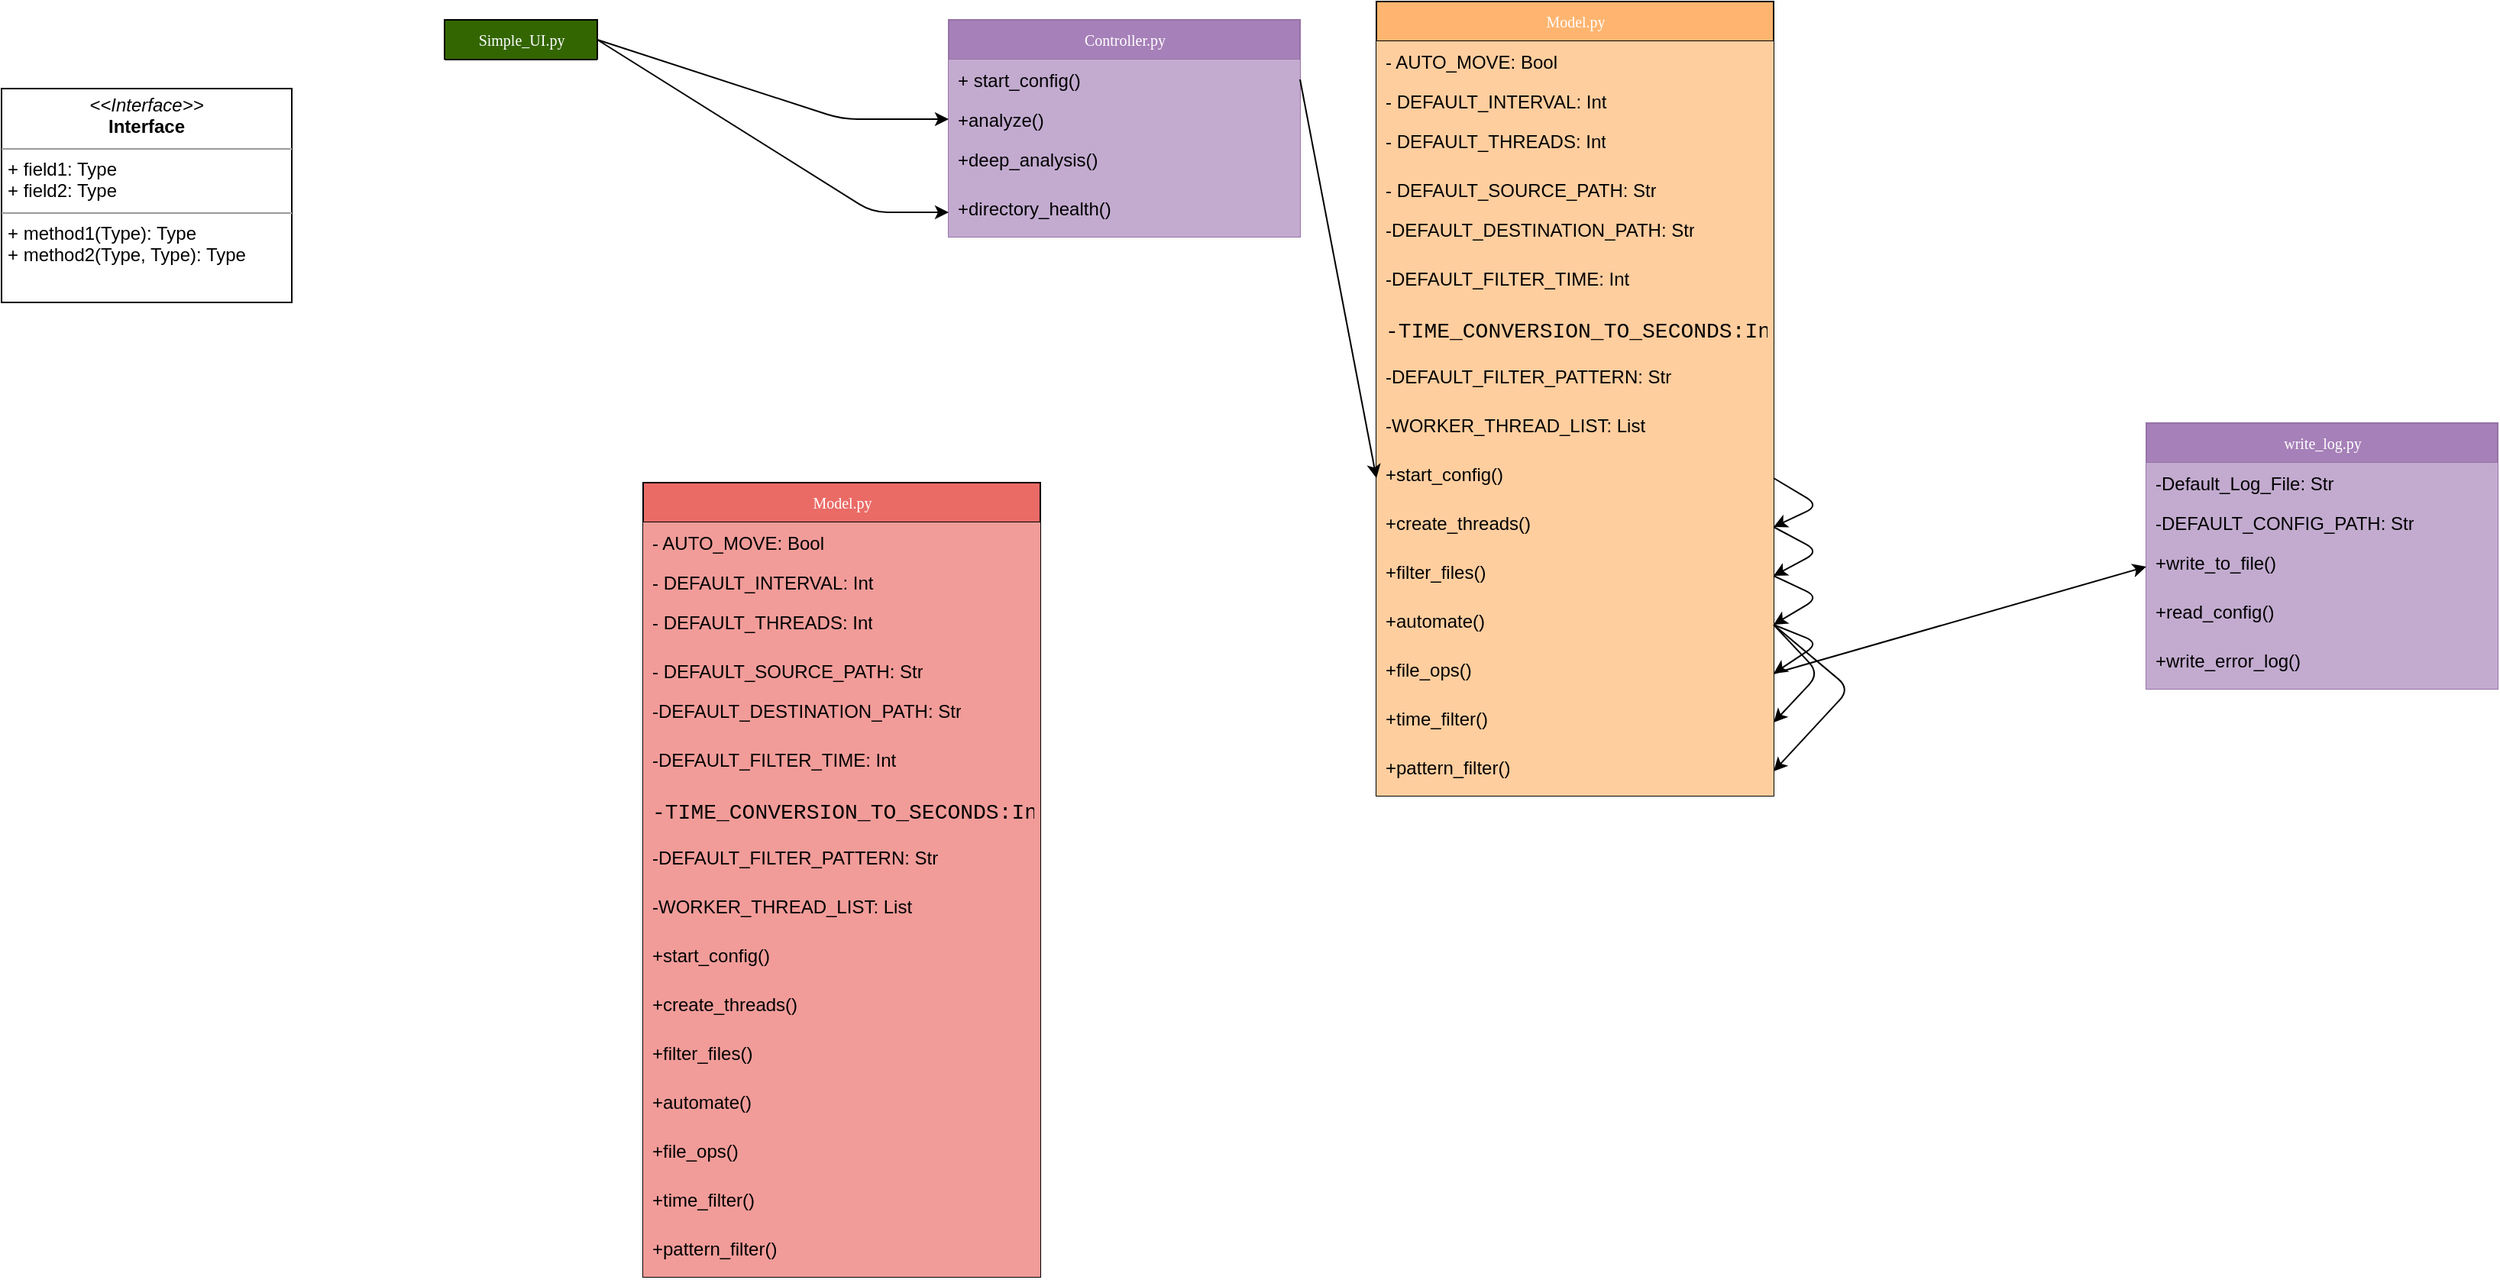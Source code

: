 <mxfile version="11.0.8" type="device"><diagram name="Page-1" id="c4acf3e9-155e-7222-9cf6-157b1a14988f"><mxGraphModel dx="782" dy="696" grid="1" gridSize="10" guides="1" tooltips="1" connect="1" arrows="1" fold="1" page="1" pageScale="1" pageWidth="850" pageHeight="1100" background="#ffffff" math="0" shadow="0"><root><mxCell id="0"/><mxCell id="1" parent="0"/><mxCell id="17acba5748e5396b-20" value="Simple_UI.py" style="swimlane;html=1;fontStyle=0;childLayout=stackLayout;horizontal=1;startSize=26;fillColor=#336600;horizontalStack=0;resizeParent=1;resizeLast=0;collapsible=1;marginBottom=0;swimlaneFillColor=#ffffff;rounded=0;shadow=0;comic=0;labelBackgroundColor=none;strokeColor=#000000;strokeWidth=1;fontFamily=Verdana;fontSize=10;fontColor=#FFFFFF;align=center;" parent="1" vertex="1" collapsed="1"><mxGeometry x="350" y="42" width="100" height="26" as="geometry"><mxRectangle x="350" y="42" width="230" height="206" as="alternateBounds"/></mxGeometry></mxCell><mxCell id="17acba5748e5396b-21" value="- colors: Dict" style="text;html=1;strokeColor=none;fillColor=#97D077;align=left;verticalAlign=top;spacingLeft=4;spacingRight=4;whiteSpace=wrap;overflow=hidden;rotatable=0;points=[[0,0.5],[1,0.5]];portConstraint=eastwest;" parent="17acba5748e5396b-20" vertex="1"><mxGeometry y="26" width="100" height="26" as="geometry"/></mxCell><mxCell id="17acba5748e5396b-24" value="- main_layout: List()" style="text;html=1;strokeColor=none;fillColor=#97D077;align=left;verticalAlign=top;spacingLeft=4;spacingRight=4;whiteSpace=wrap;overflow=hidden;rotatable=0;points=[[0,0.5],[1,0.5]];portConstraint=eastwest;" parent="17acba5748e5396b-20" vertex="1"><mxGeometry y="52" width="100" height="26" as="geometry"/></mxCell><mxCell id="17acba5748e5396b-26" value="- main_window: sg.Window()" style="text;html=1;strokeColor=none;fillColor=#97D077;align=left;verticalAlign=top;spacingLeft=4;spacingRight=4;whiteSpace=wrap;overflow=hidden;rotatable=0;points=[[0,0.5],[1,0.5]];portConstraint=eastwest;" parent="17acba5748e5396b-20" vertex="1"><mxGeometry y="78" width="100" height="32" as="geometry"/></mxCell><mxCell id="jnRqdoCLEkZrG5ovB2Am-1" value="-ml_elements: List()" style="text;html=1;strokeColor=none;fillColor=#97D077;align=left;verticalAlign=top;spacingLeft=4;spacingRight=4;whiteSpace=wrap;overflow=hidden;rotatable=0;points=[[0,0.5],[1,0.5]];portConstraint=eastwest;" vertex="1" parent="17acba5748e5396b-20"><mxGeometry y="110" width="100" height="32" as="geometry"/></mxCell><mxCell id="jnRqdoCLEkZrG5ovB2Am-2" value="+get_analysis()" style="text;html=1;strokeColor=none;fillColor=#97D077;align=left;verticalAlign=top;spacingLeft=4;spacingRight=4;whiteSpace=wrap;overflow=hidden;rotatable=0;points=[[0,0.5],[1,0.5]];portConstraint=eastwest;" vertex="1" parent="17acba5748e5396b-20"><mxGeometry y="142" width="100" height="32" as="geometry"/></mxCell><mxCell id="jnRqdoCLEkZrG5ovB2Am-3" value="+create_self()" style="text;html=1;strokeColor=none;fillColor=#97D077;align=left;verticalAlign=top;spacingLeft=4;spacingRight=4;whiteSpace=wrap;overflow=hidden;rotatable=0;points=[[0,0.5],[1,0.5]];portConstraint=eastwest;" vertex="1" parent="17acba5748e5396b-20"><mxGeometry y="174" width="100" height="32" as="geometry"/></mxCell><mxCell id="5d2195bd80daf111-18" value="&lt;p style=&quot;margin:0px;margin-top:4px;text-align:center;&quot;&gt;&lt;i&gt;&amp;lt;&amp;lt;Interface&amp;gt;&amp;gt;&lt;/i&gt;&lt;br/&gt;&lt;b&gt;Interface&lt;/b&gt;&lt;/p&gt;&lt;hr size=&quot;1&quot;/&gt;&lt;p style=&quot;margin:0px;margin-left:4px;&quot;&gt;+ field1: Type&lt;br/&gt;+ field2: Type&lt;/p&gt;&lt;hr size=&quot;1&quot;/&gt;&lt;p style=&quot;margin:0px;margin-left:4px;&quot;&gt;+ method1(Type): Type&lt;br/&gt;+ method2(Type, Type): Type&lt;/p&gt;" style="verticalAlign=top;align=left;overflow=fill;fontSize=12;fontFamily=Helvetica;html=1;rounded=0;shadow=0;comic=0;labelBackgroundColor=none;strokeColor=#000000;strokeWidth=1;fillColor=#ffffff;" parent="1" vertex="1"><mxGeometry x="60" y="87" width="190" height="140" as="geometry"/></mxCell><mxCell id="jnRqdoCLEkZrG5ovB2Am-4" value="Controller.py" style="swimlane;html=1;fontStyle=0;childLayout=stackLayout;horizontal=1;startSize=26;horizontalStack=0;resizeParent=1;resizeLast=0;collapsible=1;marginBottom=0;swimlaneFillColor=#ffffff;rounded=0;shadow=0;comic=0;labelBackgroundColor=none;strokeWidth=1;fontFamily=Verdana;fontSize=10;align=center;fillColor=#A680B8;strokeColor=#9673a6;fontColor=#FFFFFF;" vertex="1" parent="1"><mxGeometry x="680" y="42" width="230" height="142" as="geometry"><mxRectangle x="680" y="42" width="100" height="26" as="alternateBounds"/></mxGeometry></mxCell><mxCell id="jnRqdoCLEkZrG5ovB2Am-5" value="+ start_config()" style="text;html=1;align=left;verticalAlign=top;spacingLeft=4;spacingRight=4;whiteSpace=wrap;overflow=hidden;rotatable=0;points=[[0,0.5],[1,0.5]];portConstraint=eastwest;fillColor=#C3ABD0;" vertex="1" parent="jnRqdoCLEkZrG5ovB2Am-4"><mxGeometry y="26" width="230" height="26" as="geometry"/></mxCell><mxCell id="jnRqdoCLEkZrG5ovB2Am-6" value="+analyze()" style="text;html=1;align=left;verticalAlign=top;spacingLeft=4;spacingRight=4;whiteSpace=wrap;overflow=hidden;rotatable=0;points=[[0,0.5],[1,0.5]];portConstraint=eastwest;fillColor=#C3ABD0;" vertex="1" parent="jnRqdoCLEkZrG5ovB2Am-4"><mxGeometry y="52" width="230" height="26" as="geometry"/></mxCell><mxCell id="jnRqdoCLEkZrG5ovB2Am-7" value="+deep_analysis()" style="text;html=1;align=left;verticalAlign=top;spacingLeft=4;spacingRight=4;whiteSpace=wrap;overflow=hidden;rotatable=0;points=[[0,0.5],[1,0.5]];portConstraint=eastwest;fillColor=#C3ABD0;" vertex="1" parent="jnRqdoCLEkZrG5ovB2Am-4"><mxGeometry y="78" width="230" height="32" as="geometry"/></mxCell><mxCell id="jnRqdoCLEkZrG5ovB2Am-8" value="+directory_health()" style="text;html=1;align=left;verticalAlign=top;spacingLeft=4;spacingRight=4;whiteSpace=wrap;overflow=hidden;rotatable=0;points=[[0,0.5],[1,0.5]];portConstraint=eastwest;fillColor=#C3ABD0;" vertex="1" parent="jnRqdoCLEkZrG5ovB2Am-4"><mxGeometry y="110" width="230" height="32" as="geometry"/></mxCell><mxCell id="jnRqdoCLEkZrG5ovB2Am-11" value="" style="endArrow=classic;html=1;fontColor=#FFFFFF;exitX=1;exitY=0.5;exitDx=0;exitDy=0;entryX=0;entryY=0.5;entryDx=0;entryDy=0;" edge="1" parent="1" source="jnRqdoCLEkZrG5ovB2Am-2" target="jnRqdoCLEkZrG5ovB2Am-6"><mxGeometry width="50" height="50" relative="1" as="geometry"><mxPoint x="650" y="290" as="sourcePoint"/><mxPoint x="700" y="240" as="targetPoint"/><Array as="points"><mxPoint x="610" y="107"/></Array></mxGeometry></mxCell><mxCell id="jnRqdoCLEkZrG5ovB2Am-12" value="" style="endArrow=classic;html=1;fontColor=#FFFFFF;exitX=1;exitY=0.5;exitDx=0;exitDy=0;entryX=0;entryY=0.5;entryDx=0;entryDy=0;" edge="1" parent="1" source="jnRqdoCLEkZrG5ovB2Am-2" target="jnRqdoCLEkZrG5ovB2Am-8"><mxGeometry width="50" height="50" relative="1" as="geometry"><mxPoint x="590" y="210" as="sourcePoint"/><mxPoint x="690" y="117" as="targetPoint"/><Array as="points"><mxPoint x="630" y="168"/></Array></mxGeometry></mxCell><mxCell id="jnRqdoCLEkZrG5ovB2Am-13" value="Model.py" style="swimlane;html=1;fontStyle=0;childLayout=stackLayout;horizontal=1;startSize=26;fillColor=#FFB570;horizontalStack=0;resizeParent=1;resizeLast=0;collapsible=1;marginBottom=0;swimlaneFillColor=#ffffff;rounded=0;shadow=0;comic=0;labelBackgroundColor=none;strokeColor=#000000;strokeWidth=1;fontFamily=Verdana;fontSize=10;fontColor=#FFFFFF;align=center;" vertex="1" parent="1"><mxGeometry x="960" y="30" width="260" height="520" as="geometry"><mxRectangle x="960" y="30" width="100" height="26" as="alternateBounds"/></mxGeometry></mxCell><mxCell id="jnRqdoCLEkZrG5ovB2Am-14" value="- AUTO_MOVE: Bool" style="text;html=1;strokeColor=none;fillColor=#FFCE9F;align=left;verticalAlign=top;spacingLeft=4;spacingRight=4;whiteSpace=wrap;overflow=hidden;rotatable=0;points=[[0,0.5],[1,0.5]];portConstraint=eastwest;" vertex="1" parent="jnRqdoCLEkZrG5ovB2Am-13"><mxGeometry y="26" width="260" height="26" as="geometry"/></mxCell><mxCell id="jnRqdoCLEkZrG5ovB2Am-15" value="- DEFAULT_INTERVAL: Int" style="text;html=1;strokeColor=none;fillColor=#FFCE9F;align=left;verticalAlign=top;spacingLeft=4;spacingRight=4;whiteSpace=wrap;overflow=hidden;rotatable=0;points=[[0,0.5],[1,0.5]];portConstraint=eastwest;" vertex="1" parent="jnRqdoCLEkZrG5ovB2Am-13"><mxGeometry y="52" width="260" height="26" as="geometry"/></mxCell><mxCell id="jnRqdoCLEkZrG5ovB2Am-16" value="- DEFAULT_THREADS: Int" style="text;html=1;strokeColor=none;fillColor=#FFCE9F;align=left;verticalAlign=top;spacingLeft=4;spacingRight=4;whiteSpace=wrap;overflow=hidden;rotatable=0;points=[[0,0.5],[1,0.5]];portConstraint=eastwest;" vertex="1" parent="jnRqdoCLEkZrG5ovB2Am-13"><mxGeometry y="78" width="260" height="32" as="geometry"/></mxCell><mxCell id="jnRqdoCLEkZrG5ovB2Am-20" value="- DEFAULT_SOURCE_PATH: Str" style="text;html=1;strokeColor=none;fillColor=#FFCE9F;align=left;verticalAlign=top;spacingLeft=4;spacingRight=4;whiteSpace=wrap;overflow=hidden;rotatable=0;points=[[0,0.5],[1,0.5]];portConstraint=eastwest;" vertex="1" parent="jnRqdoCLEkZrG5ovB2Am-13"><mxGeometry y="110" width="260" height="26" as="geometry"/></mxCell><mxCell id="jnRqdoCLEkZrG5ovB2Am-17" value="-DEFAULT_DESTINATION_PATH: Str" style="text;html=1;strokeColor=none;fillColor=#FFCE9F;align=left;verticalAlign=top;spacingLeft=4;spacingRight=4;whiteSpace=wrap;overflow=hidden;rotatable=0;points=[[0,0.5],[1,0.5]];portConstraint=eastwest;" vertex="1" parent="jnRqdoCLEkZrG5ovB2Am-13"><mxGeometry y="136" width="260" height="32" as="geometry"/></mxCell><mxCell id="jnRqdoCLEkZrG5ovB2Am-24" value="-DEFAULT_FILTER_TIME: Int" style="text;html=1;strokeColor=none;fillColor=#FFCE9F;align=left;verticalAlign=top;spacingLeft=4;spacingRight=4;whiteSpace=wrap;overflow=hidden;rotatable=0;points=[[0,0.5],[1,0.5]];portConstraint=eastwest;" vertex="1" parent="jnRqdoCLEkZrG5ovB2Am-13"><mxGeometry y="168" width="260" height="32" as="geometry"/></mxCell><mxCell id="jnRqdoCLEkZrG5ovB2Am-29" value="&lt;div style=&quot;font-family: &amp;#34;consolas&amp;#34; , &amp;#34;courier new&amp;#34; , monospace ; font-size: 14px ; line-height: 19px ; white-space: pre&quot;&gt;-TIME_CONVERSION_TO_SECONDS:Int&lt;/div&gt;" style="text;html=1;strokeColor=none;fillColor=#FFCE9F;align=left;verticalAlign=top;spacingLeft=4;spacingRight=4;whiteSpace=wrap;overflow=hidden;rotatable=0;points=[[0,0.5],[1,0.5]];portConstraint=eastwest;fontColor=#000000;labelBackgroundColor=none;" vertex="1" parent="jnRqdoCLEkZrG5ovB2Am-13"><mxGeometry y="200" width="260" height="32" as="geometry"/></mxCell><mxCell id="jnRqdoCLEkZrG5ovB2Am-28" value="-DEFAULT_FILTER_PATTERN: Str" style="text;html=1;strokeColor=none;fillColor=#FFCE9F;align=left;verticalAlign=top;spacingLeft=4;spacingRight=4;whiteSpace=wrap;overflow=hidden;rotatable=0;points=[[0,0.5],[1,0.5]];portConstraint=eastwest;" vertex="1" parent="jnRqdoCLEkZrG5ovB2Am-13"><mxGeometry y="232" width="260" height="32" as="geometry"/></mxCell><mxCell id="jnRqdoCLEkZrG5ovB2Am-21" value="-WORKER_THREAD_LIST: List" style="text;html=1;strokeColor=none;fillColor=#FFCE9F;align=left;verticalAlign=top;spacingLeft=4;spacingRight=4;whiteSpace=wrap;overflow=hidden;rotatable=0;points=[[0,0.5],[1,0.5]];portConstraint=eastwest;" vertex="1" parent="jnRqdoCLEkZrG5ovB2Am-13"><mxGeometry y="264" width="260" height="32" as="geometry"/></mxCell><mxCell id="jnRqdoCLEkZrG5ovB2Am-31" value="+start_config()" style="text;html=1;strokeColor=none;fillColor=#FFCE9F;align=left;verticalAlign=top;spacingLeft=4;spacingRight=4;whiteSpace=wrap;overflow=hidden;rotatable=0;points=[[0,0.5],[1,0.5]];portConstraint=eastwest;" vertex="1" parent="jnRqdoCLEkZrG5ovB2Am-13"><mxGeometry y="296" width="260" height="32" as="geometry"/></mxCell><mxCell id="jnRqdoCLEkZrG5ovB2Am-18" value="+create_threads()" style="text;html=1;strokeColor=none;fillColor=#FFCE9F;align=left;verticalAlign=top;spacingLeft=4;spacingRight=4;whiteSpace=wrap;overflow=hidden;rotatable=0;points=[[0,0.5],[1,0.5]];portConstraint=eastwest;" vertex="1" parent="jnRqdoCLEkZrG5ovB2Am-13"><mxGeometry y="328" width="260" height="32" as="geometry"/></mxCell><mxCell id="jnRqdoCLEkZrG5ovB2Am-19" value="+filter_files()" style="text;html=1;strokeColor=none;fillColor=#FFCE9F;align=left;verticalAlign=top;spacingLeft=4;spacingRight=4;whiteSpace=wrap;overflow=hidden;rotatable=0;points=[[0,0.5],[1,0.5]];portConstraint=eastwest;" vertex="1" parent="jnRqdoCLEkZrG5ovB2Am-13"><mxGeometry y="360" width="260" height="32" as="geometry"/></mxCell><mxCell id="jnRqdoCLEkZrG5ovB2Am-23" value="+automate()" style="text;html=1;strokeColor=none;fillColor=#FFCE9F;align=left;verticalAlign=top;spacingLeft=4;spacingRight=4;whiteSpace=wrap;overflow=hidden;rotatable=0;points=[[0,0.5],[1,0.5]];portConstraint=eastwest;" vertex="1" parent="jnRqdoCLEkZrG5ovB2Am-13"><mxGeometry y="392" width="260" height="32" as="geometry"/></mxCell><mxCell id="jnRqdoCLEkZrG5ovB2Am-22" value="+file_ops()" style="text;html=1;strokeColor=none;fillColor=#FFCE9F;align=left;verticalAlign=top;spacingLeft=4;spacingRight=4;whiteSpace=wrap;overflow=hidden;rotatable=0;points=[[0,0.5],[1,0.5]];portConstraint=eastwest;" vertex="1" parent="jnRqdoCLEkZrG5ovB2Am-13"><mxGeometry y="424" width="260" height="32" as="geometry"/></mxCell><mxCell id="jnRqdoCLEkZrG5ovB2Am-27" value="+time_filter()" style="text;html=1;strokeColor=none;fillColor=#FFCE9F;align=left;verticalAlign=top;spacingLeft=4;spacingRight=4;whiteSpace=wrap;overflow=hidden;rotatable=0;points=[[0,0.5],[1,0.5]];portConstraint=eastwest;" vertex="1" parent="jnRqdoCLEkZrG5ovB2Am-13"><mxGeometry y="456" width="260" height="32" as="geometry"/></mxCell><mxCell id="jnRqdoCLEkZrG5ovB2Am-26" value="+pattern_filter()" style="text;html=1;strokeColor=none;fillColor=#FFCE9F;align=left;verticalAlign=top;spacingLeft=4;spacingRight=4;whiteSpace=wrap;overflow=hidden;rotatable=0;points=[[0,0.5],[1,0.5]];portConstraint=eastwest;" vertex="1" parent="jnRqdoCLEkZrG5ovB2Am-13"><mxGeometry y="488" width="260" height="32" as="geometry"/></mxCell><mxCell id="jnRqdoCLEkZrG5ovB2Am-32" value="" style="endArrow=classic;html=1;fontColor=#000000;exitX=1;exitY=0.5;exitDx=0;exitDy=0;entryX=1;entryY=0.5;entryDx=0;entryDy=0;" edge="1" parent="jnRqdoCLEkZrG5ovB2Am-13" source="jnRqdoCLEkZrG5ovB2Am-31" target="jnRqdoCLEkZrG5ovB2Am-18"><mxGeometry width="50" height="50" relative="1" as="geometry"><mxPoint x="400" y="342" as="sourcePoint"/><mxPoint x="650" y="312" as="targetPoint"/><Array as="points"><mxPoint x="290" y="330"/></Array></mxGeometry></mxCell><mxCell id="jnRqdoCLEkZrG5ovB2Am-33" value="" style="endArrow=classic;html=1;fontColor=#000000;exitX=1;exitY=0.5;exitDx=0;exitDy=0;entryX=1;entryY=0.5;entryDx=0;entryDy=0;" edge="1" parent="jnRqdoCLEkZrG5ovB2Am-13" source="jnRqdoCLEkZrG5ovB2Am-18" target="jnRqdoCLEkZrG5ovB2Am-19"><mxGeometry width="50" height="50" relative="1" as="geometry"><mxPoint x="340" y="408" as="sourcePoint"/><mxPoint x="390" y="358" as="targetPoint"/><Array as="points"><mxPoint x="290" y="360"/></Array></mxGeometry></mxCell><mxCell id="jnRqdoCLEkZrG5ovB2Am-34" value="" style="endArrow=classic;html=1;fontColor=#000000;exitX=1;exitY=0.5;exitDx=0;exitDy=0;entryX=1;entryY=0.5;entryDx=0;entryDy=0;" edge="1" parent="jnRqdoCLEkZrG5ovB2Am-13" source="jnRqdoCLEkZrG5ovB2Am-19" target="jnRqdoCLEkZrG5ovB2Am-23"><mxGeometry width="50" height="50" relative="1" as="geometry"><mxPoint x="270" y="354" as="sourcePoint"/><mxPoint x="270" y="386" as="targetPoint"/><Array as="points"><mxPoint x="290" y="390"/></Array></mxGeometry></mxCell><mxCell id="jnRqdoCLEkZrG5ovB2Am-35" value="" style="endArrow=classic;html=1;fontColor=#000000;exitX=1;exitY=0.5;exitDx=0;exitDy=0;entryX=1;entryY=0.5;entryDx=0;entryDy=0;" edge="1" parent="jnRqdoCLEkZrG5ovB2Am-13" source="jnRqdoCLEkZrG5ovB2Am-23" target="jnRqdoCLEkZrG5ovB2Am-26"><mxGeometry width="50" height="50" relative="1" as="geometry"><mxPoint x="270" y="386" as="sourcePoint"/><mxPoint x="270" y="418" as="targetPoint"/><Array as="points"><mxPoint x="310" y="450"/></Array></mxGeometry></mxCell><mxCell id="jnRqdoCLEkZrG5ovB2Am-36" value="" style="endArrow=classic;html=1;fontColor=#000000;exitX=1;exitY=0.5;exitDx=0;exitDy=0;entryX=1;entryY=0.5;entryDx=0;entryDy=0;" edge="1" parent="jnRqdoCLEkZrG5ovB2Am-13" source="jnRqdoCLEkZrG5ovB2Am-23" target="jnRqdoCLEkZrG5ovB2Am-22"><mxGeometry width="50" height="50" relative="1" as="geometry"><mxPoint x="270" y="386" as="sourcePoint"/><mxPoint x="270" y="418" as="targetPoint"/><Array as="points"><mxPoint x="290" y="420"/></Array></mxGeometry></mxCell><mxCell id="jnRqdoCLEkZrG5ovB2Am-44" value="" style="endArrow=classic;html=1;fontColor=#000000;exitX=1;exitY=0.5;exitDx=0;exitDy=0;entryX=1;entryY=0.5;entryDx=0;entryDy=0;" edge="1" parent="jnRqdoCLEkZrG5ovB2Am-13" source="jnRqdoCLEkZrG5ovB2Am-23" target="jnRqdoCLEkZrG5ovB2Am-27"><mxGeometry width="50" height="50" relative="1" as="geometry"><mxPoint x="270" y="418" as="sourcePoint"/><mxPoint x="270" y="450" as="targetPoint"/><Array as="points"><mxPoint x="290" y="440"/></Array></mxGeometry></mxCell><mxCell id="jnRqdoCLEkZrG5ovB2Am-30" value="" style="endArrow=classic;html=1;fontColor=#000000;exitX=1;exitY=0.5;exitDx=0;exitDy=0;entryX=0;entryY=0.5;entryDx=0;entryDy=0;" edge="1" parent="1" source="jnRqdoCLEkZrG5ovB2Am-5" target="jnRqdoCLEkZrG5ovB2Am-31"><mxGeometry width="50" height="50" relative="1" as="geometry"><mxPoint x="660" y="620" as="sourcePoint"/><mxPoint x="710" y="570" as="targetPoint"/></mxGeometry></mxCell><mxCell id="jnRqdoCLEkZrG5ovB2Am-37" value="write_log.py" style="swimlane;html=1;fontStyle=0;childLayout=stackLayout;horizontal=1;startSize=26;horizontalStack=0;resizeParent=1;resizeLast=0;collapsible=1;marginBottom=0;swimlaneFillColor=#ffffff;rounded=0;shadow=0;comic=0;labelBackgroundColor=none;strokeWidth=1;fontFamily=Verdana;fontSize=10;align=center;fillColor=#A680B8;strokeColor=#9673a6;fontColor=#FFFFFF;" vertex="1" parent="1"><mxGeometry x="1464" y="306" width="230" height="174" as="geometry"><mxRectangle x="1464" y="306" width="100" height="26" as="alternateBounds"/></mxGeometry></mxCell><mxCell id="jnRqdoCLEkZrG5ovB2Am-38" value="-Default_Log_File: Str" style="text;html=1;align=left;verticalAlign=top;spacingLeft=4;spacingRight=4;whiteSpace=wrap;overflow=hidden;rotatable=0;points=[[0,0.5],[1,0.5]];portConstraint=eastwest;fillColor=#C3ABD0;" vertex="1" parent="jnRqdoCLEkZrG5ovB2Am-37"><mxGeometry y="26" width="230" height="26" as="geometry"/></mxCell><mxCell id="jnRqdoCLEkZrG5ovB2Am-39" value="-DEFAULT_CONFIG_PATH: Str" style="text;html=1;align=left;verticalAlign=top;spacingLeft=4;spacingRight=4;whiteSpace=wrap;overflow=hidden;rotatable=0;points=[[0,0.5],[1,0.5]];portConstraint=eastwest;fillColor=#C3ABD0;" vertex="1" parent="jnRqdoCLEkZrG5ovB2Am-37"><mxGeometry y="52" width="230" height="26" as="geometry"/></mxCell><mxCell id="jnRqdoCLEkZrG5ovB2Am-40" value="+write_to_file()" style="text;html=1;align=left;verticalAlign=top;spacingLeft=4;spacingRight=4;whiteSpace=wrap;overflow=hidden;rotatable=0;points=[[0,0.5],[1,0.5]];portConstraint=eastwest;fillColor=#C3ABD0;" vertex="1" parent="jnRqdoCLEkZrG5ovB2Am-37"><mxGeometry y="78" width="230" height="32" as="geometry"/></mxCell><mxCell id="jnRqdoCLEkZrG5ovB2Am-41" value="+read_config()" style="text;html=1;align=left;verticalAlign=top;spacingLeft=4;spacingRight=4;whiteSpace=wrap;overflow=hidden;rotatable=0;points=[[0,0.5],[1,0.5]];portConstraint=eastwest;fillColor=#C3ABD0;" vertex="1" parent="jnRqdoCLEkZrG5ovB2Am-37"><mxGeometry y="110" width="230" height="32" as="geometry"/></mxCell><mxCell id="jnRqdoCLEkZrG5ovB2Am-43" value="+write_error_log()" style="text;html=1;align=left;verticalAlign=top;spacingLeft=4;spacingRight=4;whiteSpace=wrap;overflow=hidden;rotatable=0;points=[[0,0.5],[1,0.5]];portConstraint=eastwest;fillColor=#C3ABD0;" vertex="1" parent="jnRqdoCLEkZrG5ovB2Am-37"><mxGeometry y="142" width="230" height="32" as="geometry"/></mxCell><mxCell id="jnRqdoCLEkZrG5ovB2Am-42" value="" style="endArrow=classic;html=1;fontColor=#000000;exitX=1;exitY=0.5;exitDx=0;exitDy=0;entryX=0;entryY=0.5;entryDx=0;entryDy=0;" edge="1" parent="1" source="jnRqdoCLEkZrG5ovB2Am-22" target="jnRqdoCLEkZrG5ovB2Am-40"><mxGeometry width="50" height="50" relative="1" as="geometry"><mxPoint x="1300" y="448" as="sourcePoint"/><mxPoint x="1430" y="390" as="targetPoint"/><Array as="points"/></mxGeometry></mxCell><mxCell id="jnRqdoCLEkZrG5ovB2Am-45" value="Model.py" style="swimlane;html=1;fontStyle=0;childLayout=stackLayout;horizontal=1;startSize=26;fillColor=#EA6B66;horizontalStack=0;resizeParent=1;resizeLast=0;collapsible=1;marginBottom=0;swimlaneFillColor=#ffffff;rounded=0;shadow=0;comic=0;labelBackgroundColor=none;strokeColor=#000000;strokeWidth=1;fontFamily=Verdana;fontSize=10;fontColor=#FFFFFF;align=center;" vertex="1" parent="1"><mxGeometry x="480" y="345" width="260" height="520" as="geometry"><mxRectangle x="960" y="30" width="100" height="26" as="alternateBounds"/></mxGeometry></mxCell><mxCell id="jnRqdoCLEkZrG5ovB2Am-46" value="- AUTO_MOVE: Bool" style="text;html=1;strokeColor=none;fillColor=#F19C99;align=left;verticalAlign=top;spacingLeft=4;spacingRight=4;whiteSpace=wrap;overflow=hidden;rotatable=0;points=[[0,0.5],[1,0.5]];portConstraint=eastwest;" vertex="1" parent="jnRqdoCLEkZrG5ovB2Am-45"><mxGeometry y="26" width="260" height="26" as="geometry"/></mxCell><mxCell id="jnRqdoCLEkZrG5ovB2Am-47" value="- DEFAULT_INTERVAL: Int" style="text;html=1;strokeColor=none;fillColor=#F19C99;align=left;verticalAlign=top;spacingLeft=4;spacingRight=4;whiteSpace=wrap;overflow=hidden;rotatable=0;points=[[0,0.5],[1,0.5]];portConstraint=eastwest;" vertex="1" parent="jnRqdoCLEkZrG5ovB2Am-45"><mxGeometry y="52" width="260" height="26" as="geometry"/></mxCell><mxCell id="jnRqdoCLEkZrG5ovB2Am-48" value="- DEFAULT_THREADS: Int" style="text;html=1;strokeColor=none;fillColor=#F19C99;align=left;verticalAlign=top;spacingLeft=4;spacingRight=4;whiteSpace=wrap;overflow=hidden;rotatable=0;points=[[0,0.5],[1,0.5]];portConstraint=eastwest;" vertex="1" parent="jnRqdoCLEkZrG5ovB2Am-45"><mxGeometry y="78" width="260" height="32" as="geometry"/></mxCell><mxCell id="jnRqdoCLEkZrG5ovB2Am-49" value="- DEFAULT_SOURCE_PATH: Str" style="text;html=1;strokeColor=none;fillColor=#F19C99;align=left;verticalAlign=top;spacingLeft=4;spacingRight=4;whiteSpace=wrap;overflow=hidden;rotatable=0;points=[[0,0.5],[1,0.5]];portConstraint=eastwest;" vertex="1" parent="jnRqdoCLEkZrG5ovB2Am-45"><mxGeometry y="110" width="260" height="26" as="geometry"/></mxCell><mxCell id="jnRqdoCLEkZrG5ovB2Am-50" value="-DEFAULT_DESTINATION_PATH: Str" style="text;html=1;strokeColor=none;fillColor=#F19C99;align=left;verticalAlign=top;spacingLeft=4;spacingRight=4;whiteSpace=wrap;overflow=hidden;rotatable=0;points=[[0,0.5],[1,0.5]];portConstraint=eastwest;" vertex="1" parent="jnRqdoCLEkZrG5ovB2Am-45"><mxGeometry y="136" width="260" height="32" as="geometry"/></mxCell><mxCell id="jnRqdoCLEkZrG5ovB2Am-51" value="-DEFAULT_FILTER_TIME: Int" style="text;html=1;strokeColor=none;fillColor=#F19C99;align=left;verticalAlign=top;spacingLeft=4;spacingRight=4;whiteSpace=wrap;overflow=hidden;rotatable=0;points=[[0,0.5],[1,0.5]];portConstraint=eastwest;" vertex="1" parent="jnRqdoCLEkZrG5ovB2Am-45"><mxGeometry y="168" width="260" height="32" as="geometry"/></mxCell><mxCell id="jnRqdoCLEkZrG5ovB2Am-52" value="&lt;div style=&quot;font-family: &amp;#34;consolas&amp;#34; , &amp;#34;courier new&amp;#34; , monospace ; font-size: 14px ; line-height: 19px ; white-space: pre&quot;&gt;-TIME_CONVERSION_TO_SECONDS:Int&lt;/div&gt;" style="text;html=1;strokeColor=none;fillColor=#F19C99;align=left;verticalAlign=top;spacingLeft=4;spacingRight=4;whiteSpace=wrap;overflow=hidden;rotatable=0;points=[[0,0.5],[1,0.5]];portConstraint=eastwest;fontColor=#000000;labelBackgroundColor=none;" vertex="1" parent="jnRqdoCLEkZrG5ovB2Am-45"><mxGeometry y="200" width="260" height="32" as="geometry"/></mxCell><mxCell id="jnRqdoCLEkZrG5ovB2Am-53" value="-DEFAULT_FILTER_PATTERN: Str" style="text;html=1;strokeColor=none;fillColor=#F19C99;align=left;verticalAlign=top;spacingLeft=4;spacingRight=4;whiteSpace=wrap;overflow=hidden;rotatable=0;points=[[0,0.5],[1,0.5]];portConstraint=eastwest;" vertex="1" parent="jnRqdoCLEkZrG5ovB2Am-45"><mxGeometry y="232" width="260" height="32" as="geometry"/></mxCell><mxCell id="jnRqdoCLEkZrG5ovB2Am-54" value="-WORKER_THREAD_LIST: List" style="text;html=1;strokeColor=none;fillColor=#F19C99;align=left;verticalAlign=top;spacingLeft=4;spacingRight=4;whiteSpace=wrap;overflow=hidden;rotatable=0;points=[[0,0.5],[1,0.5]];portConstraint=eastwest;" vertex="1" parent="jnRqdoCLEkZrG5ovB2Am-45"><mxGeometry y="264" width="260" height="32" as="geometry"/></mxCell><mxCell id="jnRqdoCLEkZrG5ovB2Am-55" value="+start_config()" style="text;html=1;strokeColor=none;fillColor=#F19C99;align=left;verticalAlign=top;spacingLeft=4;spacingRight=4;whiteSpace=wrap;overflow=hidden;rotatable=0;points=[[0,0.5],[1,0.5]];portConstraint=eastwest;" vertex="1" parent="jnRqdoCLEkZrG5ovB2Am-45"><mxGeometry y="296" width="260" height="32" as="geometry"/></mxCell><mxCell id="jnRqdoCLEkZrG5ovB2Am-56" value="+create_threads()" style="text;html=1;strokeColor=none;fillColor=#F19C99;align=left;verticalAlign=top;spacingLeft=4;spacingRight=4;whiteSpace=wrap;overflow=hidden;rotatable=0;points=[[0,0.5],[1,0.5]];portConstraint=eastwest;" vertex="1" parent="jnRqdoCLEkZrG5ovB2Am-45"><mxGeometry y="328" width="260" height="32" as="geometry"/></mxCell><mxCell id="jnRqdoCLEkZrG5ovB2Am-57" value="+filter_files()" style="text;html=1;strokeColor=none;fillColor=#F19C99;align=left;verticalAlign=top;spacingLeft=4;spacingRight=4;whiteSpace=wrap;overflow=hidden;rotatable=0;points=[[0,0.5],[1,0.5]];portConstraint=eastwest;" vertex="1" parent="jnRqdoCLEkZrG5ovB2Am-45"><mxGeometry y="360" width="260" height="32" as="geometry"/></mxCell><mxCell id="jnRqdoCLEkZrG5ovB2Am-58" value="+automate()" style="text;html=1;strokeColor=none;fillColor=#F19C99;align=left;verticalAlign=top;spacingLeft=4;spacingRight=4;whiteSpace=wrap;overflow=hidden;rotatable=0;points=[[0,0.5],[1,0.5]];portConstraint=eastwest;" vertex="1" parent="jnRqdoCLEkZrG5ovB2Am-45"><mxGeometry y="392" width="260" height="32" as="geometry"/></mxCell><mxCell id="jnRqdoCLEkZrG5ovB2Am-59" value="+file_ops()" style="text;html=1;strokeColor=none;fillColor=#F19C99;align=left;verticalAlign=top;spacingLeft=4;spacingRight=4;whiteSpace=wrap;overflow=hidden;rotatable=0;points=[[0,0.5],[1,0.5]];portConstraint=eastwest;" vertex="1" parent="jnRqdoCLEkZrG5ovB2Am-45"><mxGeometry y="424" width="260" height="32" as="geometry"/></mxCell><mxCell id="jnRqdoCLEkZrG5ovB2Am-60" value="+time_filter()" style="text;html=1;strokeColor=none;fillColor=#F19C99;align=left;verticalAlign=top;spacingLeft=4;spacingRight=4;whiteSpace=wrap;overflow=hidden;rotatable=0;points=[[0,0.5],[1,0.5]];portConstraint=eastwest;" vertex="1" parent="jnRqdoCLEkZrG5ovB2Am-45"><mxGeometry y="456" width="260" height="32" as="geometry"/></mxCell><mxCell id="jnRqdoCLEkZrG5ovB2Am-61" value="+pattern_filter()" style="text;html=1;strokeColor=none;fillColor=#F19C99;align=left;verticalAlign=top;spacingLeft=4;spacingRight=4;whiteSpace=wrap;overflow=hidden;rotatable=0;points=[[0,0.5],[1,0.5]];portConstraint=eastwest;" vertex="1" parent="jnRqdoCLEkZrG5ovB2Am-45"><mxGeometry y="488" width="260" height="32" as="geometry"/></mxCell></root></mxGraphModel></diagram></mxfile>